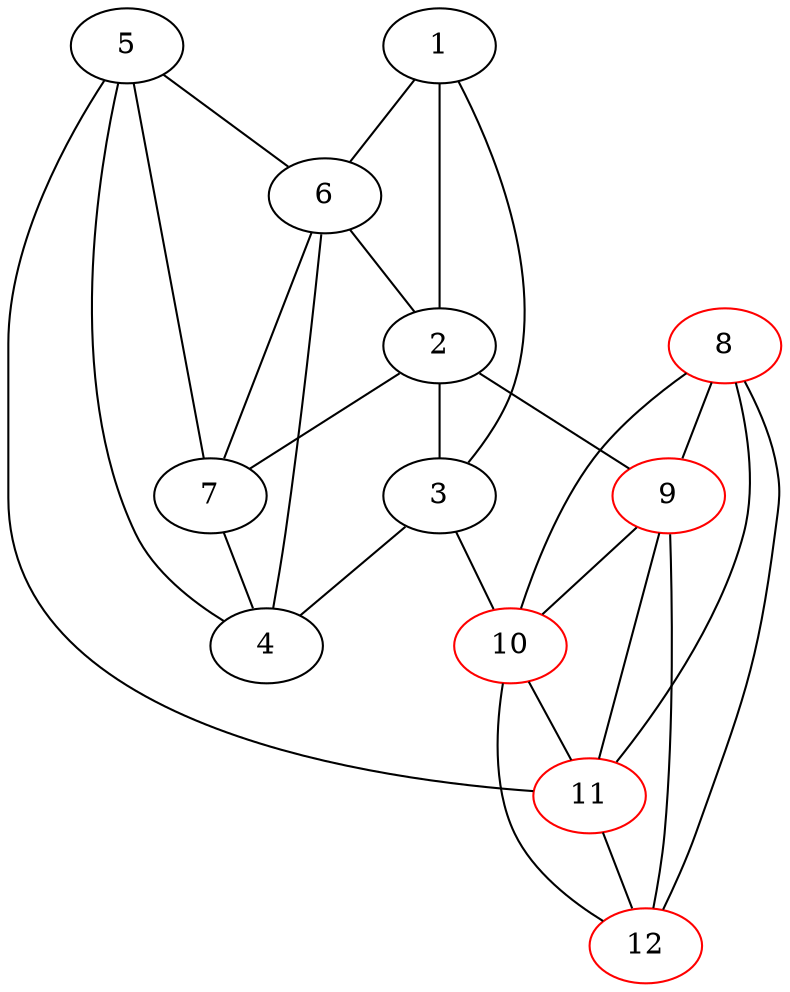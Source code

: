 graph G {
1[color=black];
2[color=black];
3[color=black];
4[color=black];
5[color=black];
6[color=black];
7[color=black];
8[color=red];
9[color=red];
10[color=red];
11[color=red];
12[color=red];
1 -- 2 [color=black]
;
1 -- 3 [color=black]
;
2 -- 3 [color=black]
;
5 -- 4 [color=black]
;
6 -- 4 [color=black]
;
7 -- 4 [color=black]
;
5 -- 6 [color=black]
;
5 -- 7 [color=black]
;
6 -- 7 [color=black]
;
1 -- 6 [color=black]
;
3 -- 4 [color=black]
;
2 -- 7 [color=black]
;
6 -- 2 [color=black]
;
8 -- 9 [color=black]
;
8 -- 10 [color=black]
;
8 -- 11 [color=black]
;
8 -- 12 [color=black]
;
9 -- 10 [color=black]
;
9 -- 11 [color=black]
;
9 -- 12 [color=black]
;
10 -- 11 [color=black]
;
10 -- 12 [color=black]
;
11 -- 12 [color=black]
;
3 -- 10 [color=black]
;
5 -- 11 [color=black]
;
2 -- 9 [color=black]
;

}
